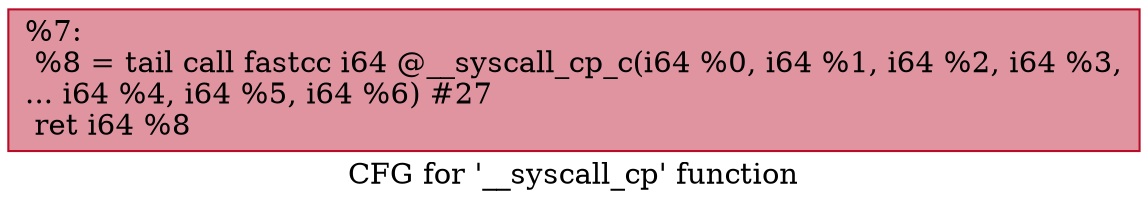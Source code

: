 digraph "CFG for '__syscall_cp' function" {
	label="CFG for '__syscall_cp' function";

	Node0x23db140 [shape=record,color="#b70d28ff", style=filled, fillcolor="#b70d2870",label="{%7:\l  %8 = tail call fastcc i64 @__syscall_cp_c(i64 %0, i64 %1, i64 %2, i64 %3,\l... i64 %4, i64 %5, i64 %6) #27\l  ret i64 %8\l}"];
}

